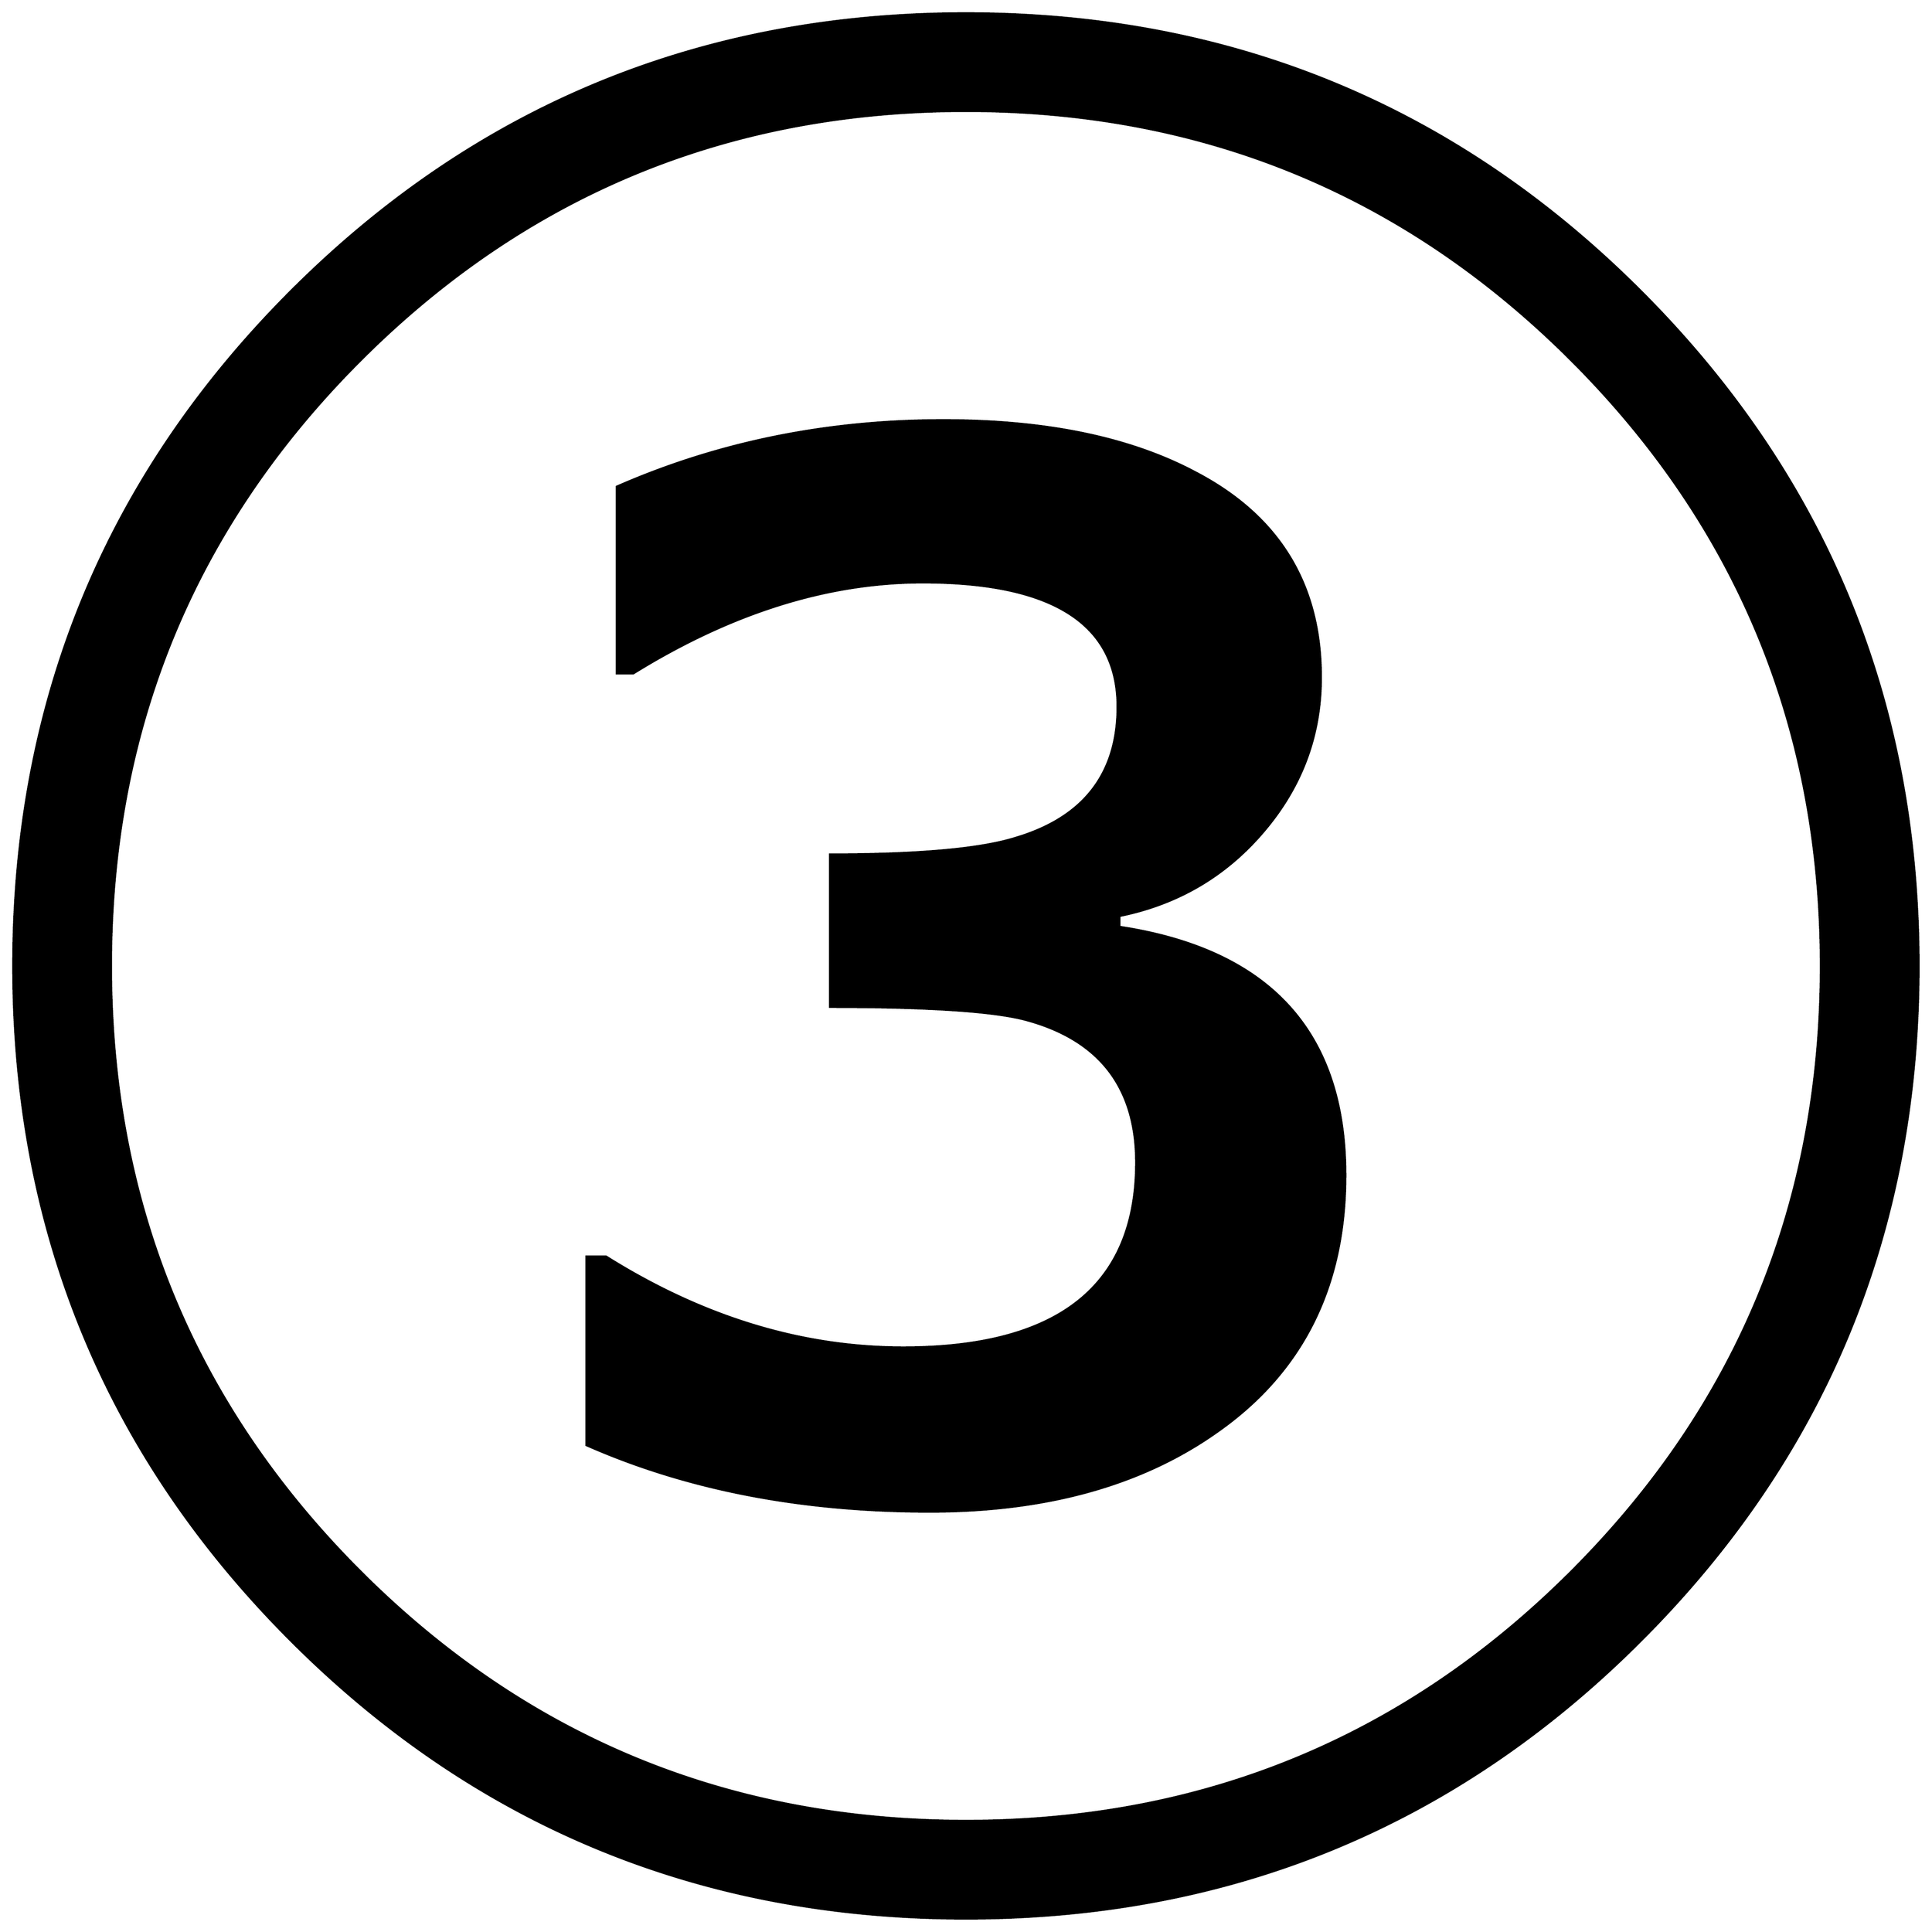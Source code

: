 


\begin{tikzpicture}[y=0.80pt, x=0.80pt, yscale=-1.0, xscale=1.0, inner sep=0pt, outer sep=0pt]
\begin{scope}[shift={(100.0,1706.0)},nonzero rule]
  \path[draw=.,fill=.,line width=1.600pt] (1998.0,-582.0) ..
    controls (1998.0,-311.333) and (1903.333,-81.333) ..
    (1714.0,108.0) .. controls (1524.667,297.333) and (1294.667,392.0)
    .. (1024.0,392.0) .. controls (753.333,392.0) and
    (523.333,297.333) .. (334.0,108.0) .. controls (144.667,-81.333) and
    (50.0,-311.333) .. (50.0,-582.0) .. controls (50.0,-852.667) and
    (144.667,-1082.667) .. (334.0,-1272.0) .. controls
    (523.333,-1461.333) and (753.333,-1556.0) .. (1024.0,-1556.0) ..
    controls (1294.667,-1556.0) and (1524.667,-1461.333) ..
    (1714.0,-1272.0) .. controls (1903.333,-1082.667) and
    (1998.0,-852.667) .. (1998.0,-582.0) -- cycle(1898.0,-582.0)
    .. controls (1898.0,-824.667) and (1813.0,-1031.0) ..
    (1643.0,-1201.0) .. controls (1473.0,-1371.0) and
    (1266.667,-1456.0) .. (1024.0,-1456.0) .. controls
    (781.333,-1456.0) and (575.0,-1371.0) .. (405.0,-1201.0) ..
    controls (235.0,-1031.0) and (150.0,-824.667) ..
    (150.0,-582.0) .. controls (150.0,-339.333) and (235.0,-133.0)
    .. (405.0,37.0) .. controls (575.0,207.0) and (781.333,292.0)
    .. (1024.0,292.0) .. controls (1266.667,292.0) and
    (1473.0,207.0) .. (1643.0,37.0) .. controls (1813.0,-133.0)
    and (1898.0,-339.333) .. (1898.0,-582.0) --
    cycle(1412.0,-368.0) .. controls (1412.0,-254.0) and
    (1368.0,-166.333) .. (1280.0,-105.0) .. controls
    (1203.333,-51.0) and (1105.667,-24.0) .. (987.0,-24.0) ..
    controls (855.667,-24.0) and (738.667,-46.667) .. (636.0,-92.0) --
    (636.0,-285.0) -- (656.0,-285.0) .. controls (754.667,-223.0)
    and (856.0,-192.0) .. (960.0,-192.0) .. controls
    (1118.667,-192.0) and (1198.0,-255.0) .. (1198.0,-381.0) ..
    controls (1198.0,-457.0) and (1161.333,-505.333) ..
    (1088.0,-526.0) .. controls (1056.0,-535.333) and
    (988.333,-540.0) .. (885.0,-540.0) -- (885.0,-696.0) ..
    controls (975.667,-696.0) and (1039.0,-701.667) ..
    (1075.0,-713.0) .. controls (1144.333,-733.667) and
    (1179.0,-778.333) .. (1179.0,-847.0) .. controls
    (1179.0,-931.667) and (1112.667,-974.0) .. (980.0,-974.0) ..
    controls (882.667,-974.0) and (784.0,-943.0) .. (684.0,-881.0)
    -- (667.0,-881.0) -- (667.0,-1072.0) .. controls
    (770.333,-1117.333) and (881.667,-1140.0) .. (1001.0,-1140.0) ..
    controls (1105.667,-1140.0) and (1191.333,-1122.333) ..
    (1258.0,-1087.0) .. controls (1344.0,-1042.333) and
    (1387.0,-972.333) .. (1387.0,-877.0) .. controls
    (1387.0,-817.667) and (1367.333,-765.0) .. (1328.0,-719.0) ..
    controls (1289.333,-673.667) and (1240.333,-645.0) ..
    (1181.0,-633.0) -- (1181.0,-622.0) .. controls
    (1335.0,-598.667) and (1412.0,-514.0) .. (1412.0,-368.0) --
    cycle;
\end{scope}

\end{tikzpicture}

